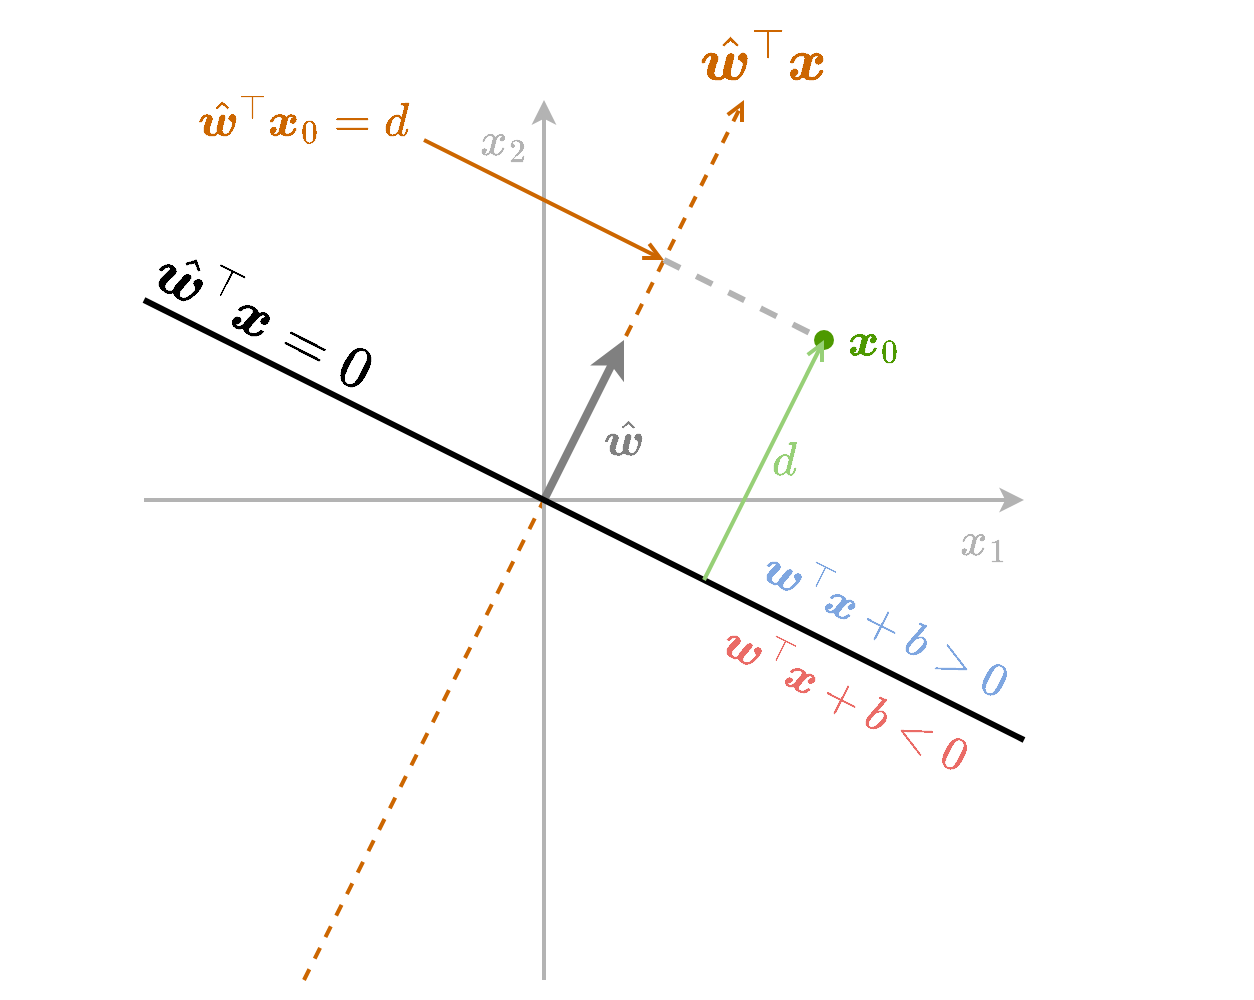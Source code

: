 <mxfile version="14.1.8" type="device" pages="2"><diagram name="unit_projeciton" id="MIkcU374tv_12QCpzjZ1"><mxGraphModel dx="931" dy="563" grid="1" gridSize="10" guides="1" tooltips="1" connect="0" arrows="0" fold="1" page="1" pageScale="1" pageWidth="827" pageHeight="1169" math="1" shadow="0"><root><mxCell id="k3KxTLAnCmBX_Phjoh5w-0"/><mxCell id="k3KxTLAnCmBX_Phjoh5w-1" parent="k3KxTLAnCmBX_Phjoh5w-0"/><mxCell id="u7evPRKJZKQvGGjpSIO4-0" value="" style="endArrow=open;html=1;strokeWidth=2;dashed=1;endFill=0;strokeColor=#CC6600;" parent="k3KxTLAnCmBX_Phjoh5w-1" edge="1"><mxGeometry width="50" height="50" relative="1" as="geometry"><mxPoint x="200" y="760" as="sourcePoint"/><mxPoint x="420" y="320" as="targetPoint"/></mxGeometry></mxCell><mxCell id="k3KxTLAnCmBX_Phjoh5w-2" value="" style="endArrow=classic;html=1;fontFamily=Comic Sans MS;fontSize=30;fontColor=#003366;strokeWidth=2;strokeColor=#B3B3B3;" parent="k3KxTLAnCmBX_Phjoh5w-1" edge="1"><mxGeometry x="220" y="200" width="50" height="50" as="geometry"><mxPoint x="320" y="760" as="sourcePoint"/><mxPoint x="320" y="320" as="targetPoint"/></mxGeometry></mxCell><mxCell id="k3KxTLAnCmBX_Phjoh5w-3" value="" style="endArrow=classic;html=1;fontFamily=Comic Sans MS;fontSize=30;fontColor=#003366;strokeWidth=2;strokeColor=#B3B3B3;" parent="k3KxTLAnCmBX_Phjoh5w-1" edge="1"><mxGeometry x="240" y="220" width="50" height="50" as="geometry"><mxPoint x="120" y="520" as="sourcePoint"/><mxPoint x="560" y="520" as="targetPoint"/></mxGeometry></mxCell><mxCell id="k3KxTLAnCmBX_Phjoh5w-6" value="\(x_1\)" style="text;html=1;strokeColor=none;fillColor=none;align=center;verticalAlign=middle;whiteSpace=wrap;rounded=0;fontSize=20;fontColor=#B3B3B3;" parent="k3KxTLAnCmBX_Phjoh5w-1" vertex="1"><mxGeometry x="520" y="520" width="40" height="40" as="geometry"/></mxCell><mxCell id="k3KxTLAnCmBX_Phjoh5w-7" value="\(x_2\)" style="text;html=1;strokeColor=none;fillColor=none;align=center;verticalAlign=middle;whiteSpace=wrap;rounded=0;fontSize=20;fontColor=#B3B3B3;" parent="k3KxTLAnCmBX_Phjoh5w-1" vertex="1"><mxGeometry x="280" y="320" width="40" height="40" as="geometry"/></mxCell><mxCell id="k3KxTLAnCmBX_Phjoh5w-11" value="" style="endArrow=classic;html=1;strokeWidth=4;strokeColor=#808080;" parent="k3KxTLAnCmBX_Phjoh5w-1" edge="1"><mxGeometry width="50" height="50" relative="1" as="geometry"><mxPoint x="320" y="520" as="sourcePoint"/><mxPoint x="360" y="440" as="targetPoint"/></mxGeometry></mxCell><mxCell id="k3KxTLAnCmBX_Phjoh5w-12" value="&lt;font style=&quot;font-size: 20px&quot;&gt;\(\hat{\boldsymbol{w}}\)&lt;/font&gt;" style="text;html=1;strokeColor=none;fillColor=none;align=center;verticalAlign=middle;whiteSpace=wrap;rounded=0;fontSize=20;fontColor=#808080;" parent="k3KxTLAnCmBX_Phjoh5w-1" vertex="1"><mxGeometry x="350" y="480" width="20" height="20" as="geometry"/></mxCell><mxCell id="k3KxTLAnCmBX_Phjoh5w-19" value="" style="endArrow=none;html=1;strokeWidth=3;fontSize=20;" parent="k3KxTLAnCmBX_Phjoh5w-1" edge="1"><mxGeometry width="50" height="50" relative="1" as="geometry"><mxPoint x="120" y="420" as="sourcePoint"/><mxPoint x="560" y="640" as="targetPoint"/></mxGeometry></mxCell><mxCell id="EsLs54-qy2jYKE_Htql_-7" value="&lt;span style=&quot;font-size: 25px&quot;&gt;\(\hat{\boldsymbol{w}}^{\top}\boldsymbol{x}\)&lt;/span&gt;" style="text;html=1;strokeColor=none;fillColor=none;align=center;verticalAlign=middle;whiteSpace=wrap;rounded=0;fontSize=25;fontColor=#CC6600;" vertex="1" parent="k3KxTLAnCmBX_Phjoh5w-1"><mxGeometry x="390" y="280" width="80" height="40" as="geometry"/></mxCell><mxCell id="EsLs54-qy2jYKE_Htql_-12" value="" style="endArrow=none;html=1;strokeWidth=3;fontSize=20;dashed=1;strokeColor=#B3B3B3;" edge="1" parent="k3KxTLAnCmBX_Phjoh5w-1"><mxGeometry width="50" height="50" relative="1" as="geometry"><mxPoint x="380" y="400" as="sourcePoint"/><mxPoint x="460" y="440" as="targetPoint"/></mxGeometry></mxCell><mxCell id="EsLs54-qy2jYKE_Htql_-13" value="" style="ellipse;whiteSpace=wrap;html=1;fontSize=20;fontColor=#000000;strokeColor=none;fillColor=#4D9900;" vertex="1" parent="k3KxTLAnCmBX_Phjoh5w-1"><mxGeometry x="455" y="435" width="10" height="10" as="geometry"/></mxCell><mxCell id="EsLs54-qy2jYKE_Htql_-14" value="&lt;font style=&quot;font-size: 20px&quot;&gt;\(\boldsymbol{x}_0\)&lt;/font&gt;" style="text;html=1;strokeColor=none;fillColor=none;align=center;verticalAlign=middle;whiteSpace=wrap;rounded=0;fontSize=20;fontColor=#4D9900;" vertex="1" parent="k3KxTLAnCmBX_Phjoh5w-1"><mxGeometry x="470" y="430" width="30" height="20" as="geometry"/></mxCell><mxCell id="EsLs54-qy2jYKE_Htql_-15" value="&lt;font style=&quot;font-size: 20px&quot;&gt;\(d\)&lt;/font&gt;" style="text;html=1;strokeColor=none;fillColor=none;align=center;verticalAlign=middle;whiteSpace=wrap;rounded=0;fontSize=20;fontColor=#97D077;" vertex="1" parent="k3KxTLAnCmBX_Phjoh5w-1"><mxGeometry x="430" y="490" width="20" height="20" as="geometry"/></mxCell><mxCell id="EsLs54-qy2jYKE_Htql_-16" value="" style="endArrow=open;html=1;strokeWidth=2;startArrow=none;startFill=0;endFill=0;strokeColor=#97D077;" edge="1" parent="k3KxTLAnCmBX_Phjoh5w-1"><mxGeometry width="50" height="50" relative="1" as="geometry"><mxPoint x="400" y="560" as="sourcePoint"/><mxPoint x="460" y="440" as="targetPoint"/></mxGeometry></mxCell><mxCell id="EsLs54-qy2jYKE_Htql_-17" value="" style="endArrow=open;html=1;strokeWidth=2;startArrow=none;startFill=0;endFill=0;strokeColor=#CC6600;" edge="1" parent="k3KxTLAnCmBX_Phjoh5w-1"><mxGeometry width="50" height="50" relative="1" as="geometry"><mxPoint x="260" y="340" as="sourcePoint"/><mxPoint x="380" y="400" as="targetPoint"/></mxGeometry></mxCell><mxCell id="EsLs54-qy2jYKE_Htql_-18" value="\(\hat {\boldsymbol{w}} ^{\top} \boldsymbol{x}_0=d\)" style="text;html=1;strokeColor=none;fillColor=none;align=center;verticalAlign=middle;whiteSpace=wrap;rounded=0;fontSize=20;fontColor=#CC6600;" vertex="1" parent="k3KxTLAnCmBX_Phjoh5w-1"><mxGeometry x="140" y="310" width="120" height="40" as="geometry"/></mxCell><mxCell id="EsLs54-qy2jYKE_Htql_-19" value="&lt;font color=&quot;#7ea6e0&quot;&gt;\(\boldsymbol{w}^{\top}\boldsymbol{x}+b&amp;gt;0\)&lt;/font&gt;" style="text;html=1;strokeColor=none;fillColor=none;align=center;verticalAlign=middle;whiteSpace=wrap;rounded=0;fontSize=20;rotation=27;fontColor=#EA6B66;" vertex="1" parent="k3KxTLAnCmBX_Phjoh5w-1"><mxGeometry x="411" y="562" width="160" height="40" as="geometry"/></mxCell><mxCell id="EsLs54-qy2jYKE_Htql_-20" value="&lt;font&gt;\(\boldsymbol{w}^{\top}\boldsymbol{x}+b&amp;lt;0\)&lt;/font&gt;" style="text;html=1;strokeColor=none;fillColor=none;align=center;verticalAlign=middle;whiteSpace=wrap;rounded=0;fontSize=20;rotation=27;fontColor=#EA6B66;" vertex="1" parent="k3KxTLAnCmBX_Phjoh5w-1"><mxGeometry x="391" y="599" width="160" height="40" as="geometry"/></mxCell><mxCell id="EsLs54-qy2jYKE_Htql_-22" value="&lt;span style=&quot;font-size: 25px&quot;&gt;\(\hat{\boldsymbol{w}} ^{\top}\boldsymbol{x} =0\)&lt;/span&gt;" style="text;html=1;strokeColor=none;fillColor=none;align=center;verticalAlign=middle;whiteSpace=wrap;rounded=0;fontSize=25;rotation=27;" vertex="1" parent="k3KxTLAnCmBX_Phjoh5w-1"><mxGeometry x="120" y="410" width="120" height="40" as="geometry"/></mxCell></root></mxGraphModel></diagram><diagram name="Copy of unit_projeciton" id="xLdnhlLAlPIt9bADpwy2"><mxGraphModel dx="2177" dy="843" grid="1" gridSize="10" guides="1" tooltips="1" connect="0" arrows="0" fold="1" page="1" pageScale="1" pageWidth="827" pageHeight="1169" math="1" shadow="0"><root><mxCell id="jai3l5d2mdIBA4Yrga10-0"/><mxCell id="jai3l5d2mdIBA4Yrga10-1" parent="jai3l5d2mdIBA4Yrga10-0"/><mxCell id="jai3l5d2mdIBA4Yrga10-2" value="" style="endArrow=open;html=1;strokeWidth=2;dashed=1;endFill=0;strokeColor=#CC6600;" edge="1" parent="jai3l5d2mdIBA4Yrga10-1"><mxGeometry width="50" height="50" relative="1" as="geometry"><mxPoint x="200" y="760" as="sourcePoint"/><mxPoint x="420" y="320" as="targetPoint"/></mxGeometry></mxCell><mxCell id="jai3l5d2mdIBA4Yrga10-3" value="" style="endArrow=classic;html=1;fontFamily=Comic Sans MS;fontSize=30;fontColor=#003366;strokeWidth=2;strokeColor=#B3B3B3;" edge="1" parent="jai3l5d2mdIBA4Yrga10-1"><mxGeometry x="220" y="200" width="50" height="50" as="geometry"><mxPoint x="320" y="760" as="sourcePoint"/><mxPoint x="320" y="320" as="targetPoint"/></mxGeometry></mxCell><mxCell id="jai3l5d2mdIBA4Yrga10-4" value="" style="endArrow=classic;html=1;fontFamily=Comic Sans MS;fontSize=30;fontColor=#003366;strokeWidth=2;strokeColor=#B3B3B3;" edge="1" parent="jai3l5d2mdIBA4Yrga10-1"><mxGeometry x="240" y="220" width="50" height="50" as="geometry"><mxPoint x="120" y="520" as="sourcePoint"/><mxPoint x="560" y="520" as="targetPoint"/></mxGeometry></mxCell><mxCell id="jai3l5d2mdIBA4Yrga10-5" value="\(x_1\)" style="text;html=1;strokeColor=none;fillColor=none;align=center;verticalAlign=middle;whiteSpace=wrap;rounded=0;fontSize=20;fontColor=#B3B3B3;" vertex="1" parent="jai3l5d2mdIBA4Yrga10-1"><mxGeometry x="520" y="520" width="40" height="40" as="geometry"/></mxCell><mxCell id="jai3l5d2mdIBA4Yrga10-6" value="\(x_2\)" style="text;html=1;strokeColor=none;fillColor=none;align=center;verticalAlign=middle;whiteSpace=wrap;rounded=0;fontSize=20;fontColor=#B3B3B3;" vertex="1" parent="jai3l5d2mdIBA4Yrga10-1"><mxGeometry x="280" y="320" width="40" height="40" as="geometry"/></mxCell><mxCell id="jai3l5d2mdIBA4Yrga10-7" value="" style="endArrow=classic;html=1;strokeWidth=4;strokeColor=#808080;" edge="1" parent="jai3l5d2mdIBA4Yrga10-1"><mxGeometry width="50" height="50" relative="1" as="geometry"><mxPoint x="320" y="520" as="sourcePoint"/><mxPoint x="360" y="440" as="targetPoint"/></mxGeometry></mxCell><mxCell id="jai3l5d2mdIBA4Yrga10-8" value="&lt;font style=&quot;font-size: 20px&quot;&gt;\(\hat{\boldsymbol{w}}\)&lt;/font&gt;" style="text;html=1;strokeColor=none;fillColor=none;align=center;verticalAlign=middle;whiteSpace=wrap;rounded=0;fontSize=20;fontColor=#808080;" vertex="1" parent="jai3l5d2mdIBA4Yrga10-1"><mxGeometry x="350" y="480" width="20" height="20" as="geometry"/></mxCell><mxCell id="jai3l5d2mdIBA4Yrga10-9" value="" style="endArrow=none;html=1;strokeWidth=1;fontSize=20;strokeColor=#CC6600;" edge="1" parent="jai3l5d2mdIBA4Yrga10-1"><mxGeometry width="50" height="50" relative="1" as="geometry"><mxPoint x="120" y="520" as="sourcePoint"/><mxPoint x="560" y="740" as="targetPoint"/></mxGeometry></mxCell><mxCell id="jai3l5d2mdIBA4Yrga10-10" value="" style="endArrow=none;html=1;strokeWidth=1;fontSize=20;strokeColor=#CC6600;" edge="1" parent="jai3l5d2mdIBA4Yrga10-1"><mxGeometry width="50" height="50" relative="1" as="geometry"><mxPoint x="120" y="620" as="sourcePoint"/><mxPoint x="400" y="760" as="targetPoint"/></mxGeometry></mxCell><mxCell id="jai3l5d2mdIBA4Yrga10-11" value="" style="endArrow=none;html=1;strokeWidth=3;fontSize=20;" edge="1" parent="jai3l5d2mdIBA4Yrga10-1"><mxGeometry width="50" height="50" relative="1" as="geometry"><mxPoint x="120" y="420" as="sourcePoint"/><mxPoint x="560" y="640" as="targetPoint"/></mxGeometry></mxCell><mxCell id="jai3l5d2mdIBA4Yrga10-12" value="" style="endArrow=none;html=1;strokeWidth=1;fontSize=20;strokeColor=#CC6600;" edge="1" parent="jai3l5d2mdIBA4Yrga10-1"><mxGeometry width="50" height="50" relative="1" as="geometry"><mxPoint x="200" y="360" as="sourcePoint"/><mxPoint x="560" y="540" as="targetPoint"/></mxGeometry></mxCell><mxCell id="jai3l5d2mdIBA4Yrga10-13" value="" style="endArrow=none;html=1;strokeWidth=1;fontSize=20;strokeColor=#CC6600;" edge="1" parent="jai3l5d2mdIBA4Yrga10-1"><mxGeometry width="50" height="50" relative="1" as="geometry"><mxPoint x="320" y="320" as="sourcePoint"/><mxPoint x="560" y="440" as="targetPoint"/></mxGeometry></mxCell><mxCell id="jai3l5d2mdIBA4Yrga10-14" value="" style="endArrow=none;html=1;strokeWidth=1;fontSize=20;strokeColor=#CC6600;" edge="1" parent="jai3l5d2mdIBA4Yrga10-1"><mxGeometry width="50" height="50" relative="1" as="geometry"><mxPoint x="120" y="720" as="sourcePoint"/><mxPoint x="200" y="760" as="targetPoint"/></mxGeometry></mxCell><mxCell id="jai3l5d2mdIBA4Yrga10-15" value="" style="endArrow=classic;html=1;strokeWidth=2;startArrow=classic;startFill=1;strokeColor=#CC6600;" edge="1" parent="jai3l5d2mdIBA4Yrga10-1"><mxGeometry width="50" height="50" relative="1" as="geometry"><mxPoint x="260" y="690" as="sourcePoint"/><mxPoint x="300" y="610" as="targetPoint"/></mxGeometry></mxCell><mxCell id="jai3l5d2mdIBA4Yrga10-16" value="&lt;span style=&quot;font-size: 25px&quot;&gt;\(1\)&lt;/span&gt;" style="text;html=1;strokeColor=none;fillColor=none;align=center;verticalAlign=middle;whiteSpace=wrap;rounded=0;fontSize=25;fontColor=#CC6600;" vertex="1" parent="jai3l5d2mdIBA4Yrga10-1"><mxGeometry x="280" y="639" width="30" height="40" as="geometry"/></mxCell><mxCell id="jai3l5d2mdIBA4Yrga10-17" value="" style="endArrow=none;html=1;strokeWidth=3;fontSize=20;strokeColor=#CC6600;" edge="1" parent="jai3l5d2mdIBA4Yrga10-1"><mxGeometry width="50" height="50" relative="1" as="geometry"><mxPoint x="320" y="420" as="sourcePoint"/><mxPoint x="400" y="460" as="targetPoint"/></mxGeometry></mxCell><mxCell id="jai3l5d2mdIBA4Yrga10-18" value="" style="endArrow=none;html=1;strokeWidth=3;fontSize=20;strokeColor=#CC6600;" edge="1" parent="jai3l5d2mdIBA4Yrga10-1"><mxGeometry width="50" height="50" relative="1" as="geometry"><mxPoint x="360" y="340" as="sourcePoint"/><mxPoint x="440" y="380" as="targetPoint"/></mxGeometry></mxCell><mxCell id="jai3l5d2mdIBA4Yrga10-19" value="" style="endArrow=none;html=1;strokeWidth=3;fontSize=20;strokeColor=#CC6600;" edge="1" parent="jai3l5d2mdIBA4Yrga10-1"><mxGeometry width="50" height="50" relative="1" as="geometry"><mxPoint x="240" y="580" as="sourcePoint"/><mxPoint x="320" y="620" as="targetPoint"/></mxGeometry></mxCell><mxCell id="jai3l5d2mdIBA4Yrga10-20" value="" style="endArrow=none;html=1;strokeWidth=3;fontSize=20;strokeColor=#CC6600;" edge="1" parent="jai3l5d2mdIBA4Yrga10-1"><mxGeometry width="50" height="50" relative="1" as="geometry"><mxPoint x="200" y="660" as="sourcePoint"/><mxPoint x="280" y="700" as="targetPoint"/></mxGeometry></mxCell><mxCell id="jai3l5d2mdIBA4Yrga10-21" value="" style="endArrow=none;html=1;strokeWidth=3;fontSize=20;strokeColor=#CC6600;" edge="1" parent="jai3l5d2mdIBA4Yrga10-1"><mxGeometry width="50" height="50" relative="1" as="geometry"><mxPoint x="160" y="740" as="sourcePoint"/><mxPoint x="240" y="780" as="targetPoint"/></mxGeometry></mxCell><mxCell id="jai3l5d2mdIBA4Yrga10-22" value="\(2\)" style="text;html=1;strokeColor=none;fillColor=none;align=right;verticalAlign=middle;whiteSpace=wrap;rounded=0;fontSize=25;fontColor=#CC6600;" vertex="1" parent="jai3l5d2mdIBA4Yrga10-1"><mxGeometry x="320" y="330" width="40" height="40" as="geometry"/></mxCell><mxCell id="jai3l5d2mdIBA4Yrga10-23" value="&lt;span style=&quot;font-size: 25px&quot;&gt;\(\hat{\boldsymbol{w}}^{\top}\boldsymbol{x}\)&lt;/span&gt;" style="text;html=1;strokeColor=none;fillColor=none;align=center;verticalAlign=middle;whiteSpace=wrap;rounded=0;fontSize=25;fontColor=#CC6600;" vertex="1" parent="jai3l5d2mdIBA4Yrga10-1"><mxGeometry x="390" y="280" width="80" height="40" as="geometry"/></mxCell><mxCell id="jai3l5d2mdIBA4Yrga10-24" value="\(1\)" style="text;html=1;strokeColor=none;fillColor=none;align=right;verticalAlign=middle;whiteSpace=wrap;rounded=0;fontSize=25;fontColor=#CC6600;" vertex="1" parent="jai3l5d2mdIBA4Yrga10-1"><mxGeometry x="280" y="410" width="40" height="40" as="geometry"/></mxCell><mxCell id="jai3l5d2mdIBA4Yrga10-25" value="\(-1\)" style="text;html=1;strokeColor=none;fillColor=none;align=right;verticalAlign=middle;whiteSpace=wrap;rounded=0;fontSize=25;fontColor=#CC6600;" vertex="1" parent="jai3l5d2mdIBA4Yrga10-1"><mxGeometry x="200" y="570" width="40" height="40" as="geometry"/></mxCell><mxCell id="jai3l5d2mdIBA4Yrga10-26" value="\(-2\)" style="text;html=1;strokeColor=none;fillColor=none;align=right;verticalAlign=middle;whiteSpace=wrap;rounded=0;fontSize=25;fontColor=#CC6600;" vertex="1" parent="jai3l5d2mdIBA4Yrga10-1"><mxGeometry x="160" y="650" width="40" height="40" as="geometry"/></mxCell><mxCell id="jai3l5d2mdIBA4Yrga10-27" value="\(-3\)" style="text;html=1;strokeColor=none;fillColor=none;align=right;verticalAlign=middle;whiteSpace=wrap;rounded=0;fontSize=25;fontColor=#CC6600;" vertex="1" parent="jai3l5d2mdIBA4Yrga10-1"><mxGeometry x="140" y="740" width="40" height="40" as="geometry"/></mxCell><mxCell id="jai3l5d2mdIBA4Yrga10-28" value="" style="endArrow=none;html=1;strokeWidth=3;fontSize=20;dashed=1;strokeColor=#B3B3B3;" edge="1" parent="jai3l5d2mdIBA4Yrga10-1"><mxGeometry width="50" height="50" relative="1" as="geometry"><mxPoint x="380" y="400" as="sourcePoint"/><mxPoint x="460" y="440" as="targetPoint"/></mxGeometry></mxCell><mxCell id="jai3l5d2mdIBA4Yrga10-29" value="" style="ellipse;whiteSpace=wrap;html=1;fontSize=20;fontColor=#000000;strokeColor=none;fillColor=#4D9900;" vertex="1" parent="jai3l5d2mdIBA4Yrga10-1"><mxGeometry x="455" y="435" width="10" height="10" as="geometry"/></mxCell><mxCell id="jai3l5d2mdIBA4Yrga10-30" value="&lt;font style=&quot;font-size: 20px&quot;&gt;\(\boldsymbol{x}_0\)&lt;/font&gt;" style="text;html=1;strokeColor=none;fillColor=none;align=center;verticalAlign=middle;whiteSpace=wrap;rounded=0;fontSize=20;fontColor=#4D9900;" vertex="1" parent="jai3l5d2mdIBA4Yrga10-1"><mxGeometry x="470" y="430" width="30" height="20" as="geometry"/></mxCell><mxCell id="jai3l5d2mdIBA4Yrga10-31" value="&lt;font style=&quot;font-size: 20px&quot;&gt;\(d\)&lt;/font&gt;" style="text;html=1;strokeColor=none;fillColor=none;align=center;verticalAlign=middle;whiteSpace=wrap;rounded=0;fontSize=20;fontColor=#97D077;" vertex="1" parent="jai3l5d2mdIBA4Yrga10-1"><mxGeometry x="430" y="490" width="20" height="20" as="geometry"/></mxCell><mxCell id="jai3l5d2mdIBA4Yrga10-32" value="" style="endArrow=open;html=1;strokeWidth=2;startArrow=none;startFill=0;endFill=0;strokeColor=#97D077;" edge="1" parent="jai3l5d2mdIBA4Yrga10-1"><mxGeometry width="50" height="50" relative="1" as="geometry"><mxPoint x="400" y="560" as="sourcePoint"/><mxPoint x="460" y="440" as="targetPoint"/></mxGeometry></mxCell><mxCell id="jai3l5d2mdIBA4Yrga10-33" value="" style="endArrow=open;html=1;strokeWidth=2;startArrow=none;startFill=0;endFill=0;strokeColor=#97D077;" edge="1" parent="jai3l5d2mdIBA4Yrga10-1"><mxGeometry width="50" height="50" relative="1" as="geometry"><mxPoint x="260" y="340" as="sourcePoint"/><mxPoint x="380" y="400" as="targetPoint"/></mxGeometry></mxCell><mxCell id="jai3l5d2mdIBA4Yrga10-34" value="\(\hat{\boldsymbol{w}}^{\top}\boldsymbol{x}_0=d\)" style="text;html=1;strokeColor=none;fillColor=none;align=center;verticalAlign=middle;whiteSpace=wrap;rounded=0;fontSize=20;fontColor=#97D077;" vertex="1" parent="jai3l5d2mdIBA4Yrga10-1"><mxGeometry x="140" y="310" width="120" height="40" as="geometry"/></mxCell><mxCell id="jai3l5d2mdIBA4Yrga10-35" value="&lt;font color=&quot;#7ea6e0&quot;&gt;\(\boldsymbol{w}^{\top}\boldsymbol{x}+b&amp;gt;0\)&lt;/font&gt;" style="text;html=1;strokeColor=none;fillColor=none;align=center;verticalAlign=middle;whiteSpace=wrap;rounded=0;fontSize=20;rotation=27;fontColor=#EA6B66;" vertex="1" parent="jai3l5d2mdIBA4Yrga10-1"><mxGeometry x="411" y="562" width="160" height="40" as="geometry"/></mxCell><mxCell id="jai3l5d2mdIBA4Yrga10-36" value="&lt;font&gt;\(\boldsymbol{w}^{\top}\boldsymbol{x}+b&amp;lt;0\)&lt;/font&gt;" style="text;html=1;strokeColor=none;fillColor=none;align=center;verticalAlign=middle;whiteSpace=wrap;rounded=0;fontSize=20;rotation=27;fontColor=#EA6B66;" vertex="1" parent="jai3l5d2mdIBA4Yrga10-1"><mxGeometry x="391" y="599" width="160" height="40" as="geometry"/></mxCell><mxCell id="jai3l5d2mdIBA4Yrga10-37" value="" style="endArrow=none;html=1;strokeWidth=1;fontSize=20;strokeColor=#CC6600;" edge="1" parent="jai3l5d2mdIBA4Yrga10-1"><mxGeometry width="50" height="50" relative="1" as="geometry"><mxPoint x="120" y="620" as="sourcePoint"/><mxPoint x="400" y="760" as="targetPoint"/><Array as="points"><mxPoint x="260" y="690"/></Array></mxGeometry></mxCell><mxCell id="jai3l5d2mdIBA4Yrga10-38" value="&lt;span style=&quot;font-size: 25px&quot;&gt;\(\hat{\boldsymbol{w}}^{\top}\boldsymbol{x}=0\)&lt;/span&gt;" style="text;html=1;strokeColor=none;fillColor=none;align=center;verticalAlign=middle;whiteSpace=wrap;rounded=0;fontSize=25;rotation=27;" vertex="1" parent="jai3l5d2mdIBA4Yrga10-1"><mxGeometry x="120" y="410" width="120" height="40" as="geometry"/></mxCell></root></mxGraphModel></diagram></mxfile>